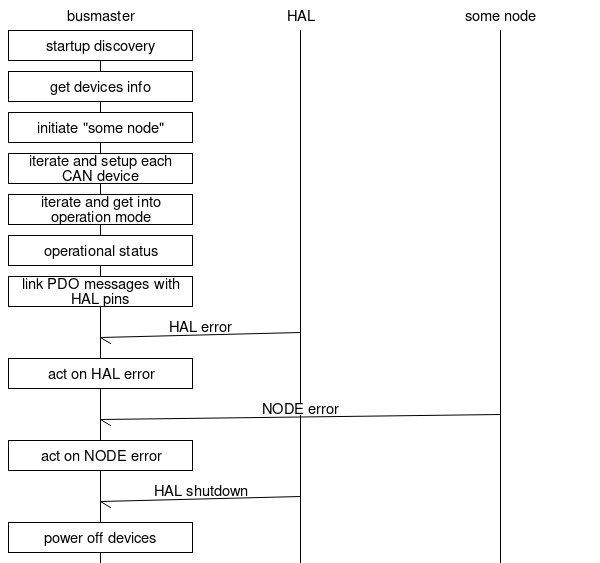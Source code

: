 msc {
    arcgradient = 5;

    a [label = "busmaster"], d [label = "HAL"], b [label = "some node"];
    
    # send broadcast message reset all nodes to get first boot-up message
    a box a [label = "startup discovery"];
    a box a [label = "get devices info"];
    a box a [label = "initiate \"some node\""];
    a box a [label = "iterate and setup each CAN device"];
    a box a [label = "iterate and get into operation mode"];
    a box a [label = "operational status"];
    a box a [label = "link PDO messages with HAL pins"];
    d -> a [label = "HAL error"];
    a box a [label = "act on HAL error"];
    b -> a [label = "NODE error"];
    a box a [label = "act on NODE error"];
    d -> a [label = "HAL shutdown"];
    a box a [label = "power off devices"];
}